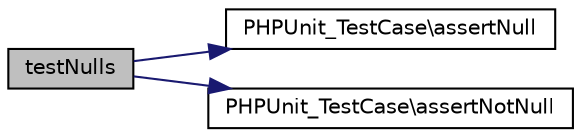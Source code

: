digraph "testNulls"
{
  edge [fontname="Helvetica",fontsize="10",labelfontname="Helvetica",labelfontsize="10"];
  node [fontname="Helvetica",fontsize="10",shape=record];
  rankdir="LR";
  Node1 [label="testNulls",height=0.2,width=0.4,color="black", fillcolor="grey75", style="filled" fontcolor="black"];
  Node1 -> Node2 [color="midnightblue",fontsize="10",style="solid",fontname="Helvetica"];
  Node2 [label="PHPUnit_TestCase\\assertNull",height=0.2,width=0.4,color="black", fillcolor="white", style="filled",URL="$class_p_h_p_unit___test_case.html#ab12b68c9b5c6b6715143be030219f8de"];
  Node1 -> Node3 [color="midnightblue",fontsize="10",style="solid",fontname="Helvetica"];
  Node3 [label="PHPUnit_TestCase\\assertNotNull",height=0.2,width=0.4,color="black", fillcolor="white", style="filled",URL="$class_p_h_p_unit___test_case.html#a3c1517db31de3a6019ff64ac1b5b4d96"];
}
